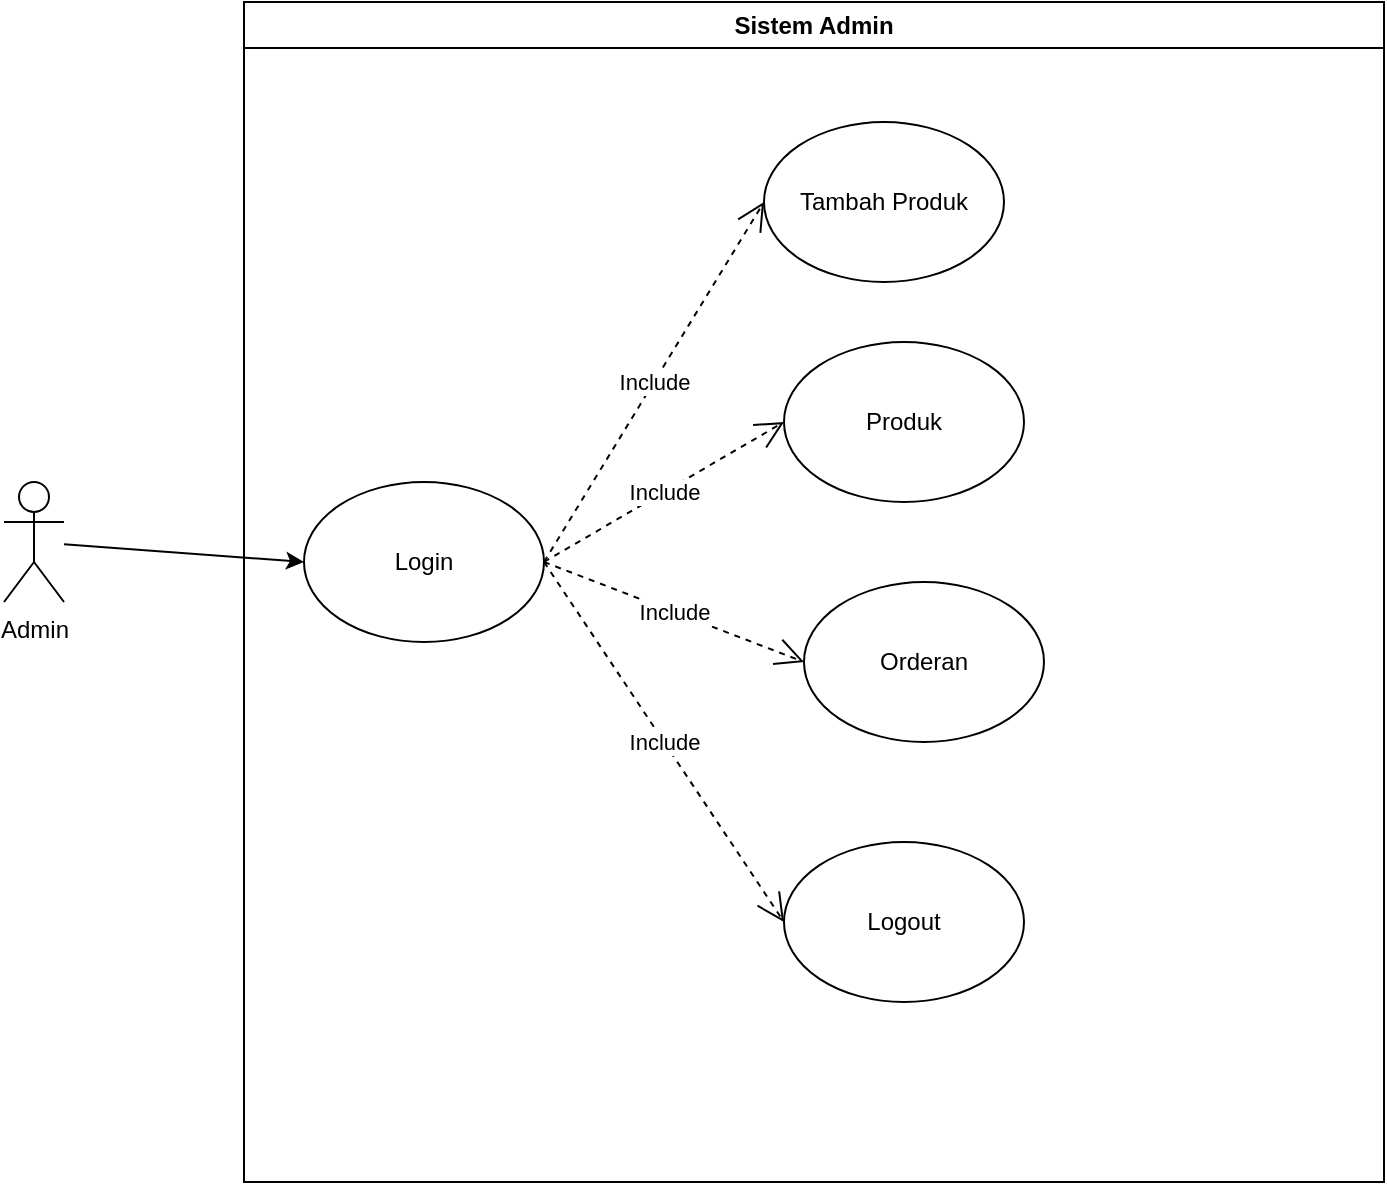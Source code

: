<mxfile version="28.1.0">
  <diagram id="qUxAgpTrKf5JeWxcyECN" name="Page-2">
    <mxGraphModel dx="1426" dy="789" grid="1" gridSize="10" guides="1" tooltips="1" connect="1" arrows="1" fold="1" page="1" pageScale="1" pageWidth="850" pageHeight="1100" math="0" shadow="0">
      <root>
        <mxCell id="0" />
        <mxCell id="1" parent="0" />
        <mxCell id="Tln0DZiz4ub64-x23goQ-1" value="Sistem Admin" style="swimlane;whiteSpace=wrap;html=1;" vertex="1" parent="1">
          <mxGeometry x="240" y="310" width="570" height="590" as="geometry" />
        </mxCell>
        <mxCell id="Tln0DZiz4ub64-x23goQ-11" value="Login" style="ellipse;whiteSpace=wrap;html=1;" vertex="1" parent="Tln0DZiz4ub64-x23goQ-1">
          <mxGeometry x="30" y="240" width="120" height="80" as="geometry" />
        </mxCell>
        <mxCell id="Tln0DZiz4ub64-x23goQ-13" value="Tambah Produk" style="ellipse;whiteSpace=wrap;html=1;" vertex="1" parent="Tln0DZiz4ub64-x23goQ-1">
          <mxGeometry x="260" y="60" width="120" height="80" as="geometry" />
        </mxCell>
        <mxCell id="Tln0DZiz4ub64-x23goQ-14" value="Produk" style="ellipse;whiteSpace=wrap;html=1;" vertex="1" parent="Tln0DZiz4ub64-x23goQ-1">
          <mxGeometry x="270" y="170" width="120" height="80" as="geometry" />
        </mxCell>
        <mxCell id="Tln0DZiz4ub64-x23goQ-15" value="Orderan" style="ellipse;whiteSpace=wrap;html=1;" vertex="1" parent="Tln0DZiz4ub64-x23goQ-1">
          <mxGeometry x="280" y="290" width="120" height="80" as="geometry" />
        </mxCell>
        <mxCell id="Tln0DZiz4ub64-x23goQ-16" value="Logout" style="ellipse;whiteSpace=wrap;html=1;" vertex="1" parent="Tln0DZiz4ub64-x23goQ-1">
          <mxGeometry x="270" y="420" width="120" height="80" as="geometry" />
        </mxCell>
        <mxCell id="Tln0DZiz4ub64-x23goQ-19" value="Include" style="endArrow=open;endSize=12;dashed=1;html=1;rounded=0;exitX=1;exitY=0.5;exitDx=0;exitDy=0;entryX=0;entryY=0.5;entryDx=0;entryDy=0;" edge="1" parent="Tln0DZiz4ub64-x23goQ-1" source="Tln0DZiz4ub64-x23goQ-11" target="Tln0DZiz4ub64-x23goQ-13">
          <mxGeometry width="160" relative="1" as="geometry">
            <mxPoint x="110" y="300" as="sourcePoint" />
            <mxPoint x="270" y="300" as="targetPoint" />
          </mxGeometry>
        </mxCell>
        <mxCell id="Tln0DZiz4ub64-x23goQ-20" value="Include" style="endArrow=open;endSize=12;dashed=1;html=1;rounded=0;exitX=1;exitY=0.5;exitDx=0;exitDy=0;entryX=0;entryY=0.5;entryDx=0;entryDy=0;" edge="1" parent="Tln0DZiz4ub64-x23goQ-1" source="Tln0DZiz4ub64-x23goQ-11" target="Tln0DZiz4ub64-x23goQ-14">
          <mxGeometry width="160" relative="1" as="geometry">
            <mxPoint x="150" y="590" as="sourcePoint" />
            <mxPoint x="260" y="410" as="targetPoint" />
          </mxGeometry>
        </mxCell>
        <mxCell id="Tln0DZiz4ub64-x23goQ-21" value="Include" style="endArrow=open;endSize=12;dashed=1;html=1;rounded=0;exitX=1;exitY=0.5;exitDx=0;exitDy=0;entryX=0;entryY=0.5;entryDx=0;entryDy=0;" edge="1" parent="Tln0DZiz4ub64-x23goQ-1" source="Tln0DZiz4ub64-x23goQ-11" target="Tln0DZiz4ub64-x23goQ-15">
          <mxGeometry width="160" relative="1" as="geometry">
            <mxPoint x="50" y="500" as="sourcePoint" />
            <mxPoint x="170" y="430" as="targetPoint" />
          </mxGeometry>
        </mxCell>
        <mxCell id="Tln0DZiz4ub64-x23goQ-8" value="Admin" style="shape=umlActor;verticalLabelPosition=bottom;verticalAlign=top;html=1;outlineConnect=0;" vertex="1" parent="1">
          <mxGeometry x="120" y="550" width="30" height="60" as="geometry" />
        </mxCell>
        <mxCell id="Tln0DZiz4ub64-x23goQ-12" value="" style="endArrow=classic;html=1;rounded=0;entryX=0;entryY=0.5;entryDx=0;entryDy=0;" edge="1" parent="1" source="Tln0DZiz4ub64-x23goQ-8" target="Tln0DZiz4ub64-x23goQ-11">
          <mxGeometry width="50" height="50" relative="1" as="geometry">
            <mxPoint x="400" y="630" as="sourcePoint" />
            <mxPoint x="450" y="580" as="targetPoint" />
          </mxGeometry>
        </mxCell>
        <mxCell id="Tln0DZiz4ub64-x23goQ-22" value="Include" style="endArrow=open;endSize=12;dashed=1;html=1;rounded=0;entryX=0;entryY=0.5;entryDx=0;entryDy=0;" edge="1" parent="1" target="Tln0DZiz4ub64-x23goQ-16">
          <mxGeometry width="160" relative="1" as="geometry">
            <mxPoint x="390" y="590" as="sourcePoint" />
            <mxPoint x="520" y="750" as="targetPoint" />
          </mxGeometry>
        </mxCell>
      </root>
    </mxGraphModel>
  </diagram>
</mxfile>
